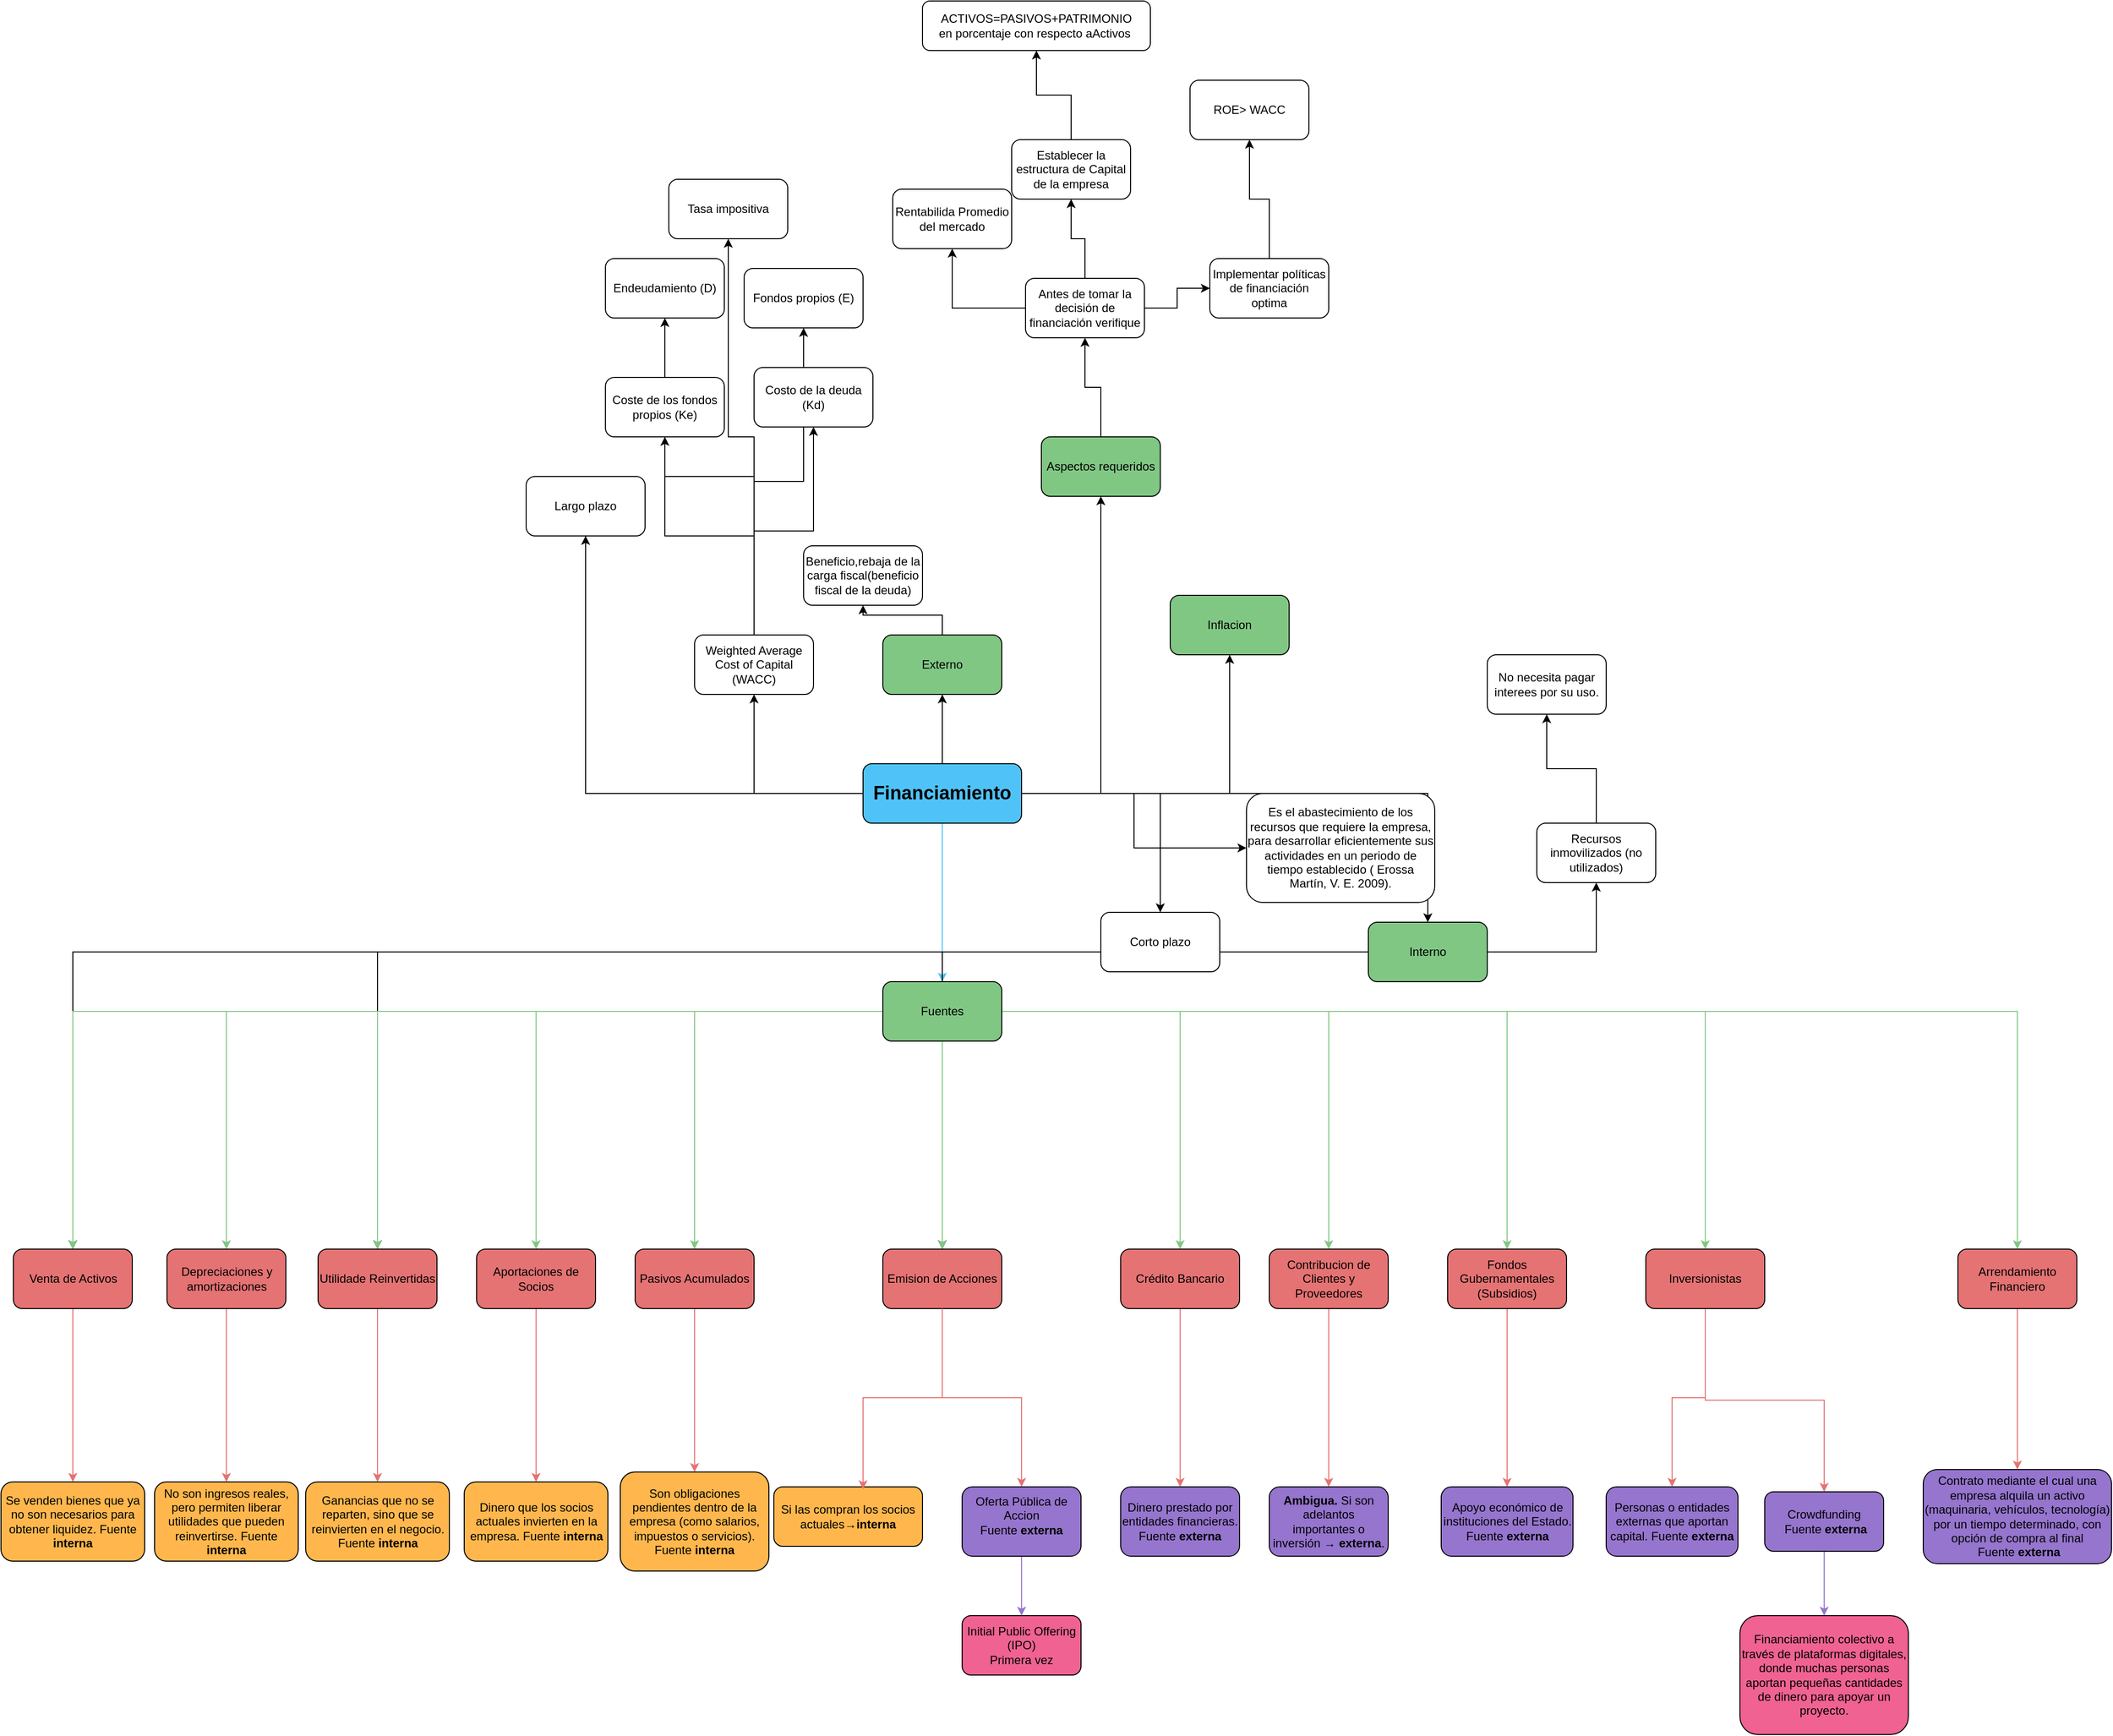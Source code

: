 <mxfile version="28.0.4">
  <diagram name="Página-1" id="TjNFlW6NWofa_cNuOdxB">
    <mxGraphModel dx="2374" dy="3942" grid="1" gridSize="10" guides="1" tooltips="1" connect="1" arrows="1" fold="1" page="1" pageScale="1" pageWidth="827" pageHeight="1169" math="0" shadow="0">
      <root>
        <mxCell id="0" />
        <mxCell id="1" parent="0" />
        <mxCell id="KTND9oDVZpm14y3yl26l-4" style="edgeStyle=orthogonalEdgeStyle;rounded=0;orthogonalLoop=1;jettySize=auto;html=1;" parent="1" source="KTND9oDVZpm14y3yl26l-1" target="KTND9oDVZpm14y3yl26l-3" edge="1">
          <mxGeometry relative="1" as="geometry" />
        </mxCell>
        <mxCell id="KTND9oDVZpm14y3yl26l-5" value="" style="edgeStyle=orthogonalEdgeStyle;rounded=0;orthogonalLoop=1;jettySize=auto;html=1;" parent="1" source="KTND9oDVZpm14y3yl26l-1" target="KTND9oDVZpm14y3yl26l-2" edge="1">
          <mxGeometry relative="1" as="geometry" />
        </mxCell>
        <mxCell id="KTND9oDVZpm14y3yl26l-7" style="edgeStyle=orthogonalEdgeStyle;rounded=0;orthogonalLoop=1;jettySize=auto;html=1;" parent="1" source="KTND9oDVZpm14y3yl26l-1" target="KTND9oDVZpm14y3yl26l-6" edge="1">
          <mxGeometry relative="1" as="geometry" />
        </mxCell>
        <mxCell id="KTND9oDVZpm14y3yl26l-9" style="edgeStyle=orthogonalEdgeStyle;rounded=0;orthogonalLoop=1;jettySize=auto;html=1;" parent="1" source="KTND9oDVZpm14y3yl26l-1" target="KTND9oDVZpm14y3yl26l-8" edge="1">
          <mxGeometry relative="1" as="geometry" />
        </mxCell>
        <mxCell id="KTND9oDVZpm14y3yl26l-11" style="edgeStyle=orthogonalEdgeStyle;rounded=0;orthogonalLoop=1;jettySize=auto;html=1;" parent="1" source="KTND9oDVZpm14y3yl26l-1" target="KTND9oDVZpm14y3yl26l-10" edge="1">
          <mxGeometry relative="1" as="geometry" />
        </mxCell>
        <mxCell id="KTND9oDVZpm14y3yl26l-13" style="edgeStyle=orthogonalEdgeStyle;rounded=0;orthogonalLoop=1;jettySize=auto;html=1;strokeColor=#4FC3F7;" parent="1" source="KTND9oDVZpm14y3yl26l-1" target="KTND9oDVZpm14y3yl26l-12" edge="1">
          <mxGeometry relative="1" as="geometry" />
        </mxCell>
        <mxCell id="KTND9oDVZpm14y3yl26l-15" style="edgeStyle=orthogonalEdgeStyle;rounded=0;orthogonalLoop=1;jettySize=auto;html=1;" parent="1" source="KTND9oDVZpm14y3yl26l-1" target="KTND9oDVZpm14y3yl26l-14" edge="1">
          <mxGeometry relative="1" as="geometry" />
        </mxCell>
        <mxCell id="KTND9oDVZpm14y3yl26l-17" style="edgeStyle=orthogonalEdgeStyle;rounded=0;orthogonalLoop=1;jettySize=auto;html=1;" parent="1" source="KTND9oDVZpm14y3yl26l-1" target="KTND9oDVZpm14y3yl26l-16" edge="1">
          <mxGeometry relative="1" as="geometry" />
        </mxCell>
        <mxCell id="0xnec-Mk-vu0-STN8-jQ-18" style="edgeStyle=orthogonalEdgeStyle;rounded=0;orthogonalLoop=1;jettySize=auto;html=1;entryX=0.5;entryY=1;entryDx=0;entryDy=0;" parent="1" source="KTND9oDVZpm14y3yl26l-1" target="0xnec-Mk-vu0-STN8-jQ-17" edge="1">
          <mxGeometry relative="1" as="geometry" />
        </mxCell>
        <mxCell id="KTND9oDVZpm14y3yl26l-1" value="&lt;font style=&quot;font-size: 19px;&quot;&gt;&lt;b style=&quot;&quot;&gt;Financiamiento&lt;/b&gt;&lt;/font&gt;" style="rounded=1;whiteSpace=wrap;html=1;fillColor=#4FC3F7;" parent="1" vertex="1">
          <mxGeometry x="250" y="270" width="160" height="60" as="geometry" />
        </mxCell>
        <mxCell id="KTND9oDVZpm14y3yl26l-21" style="edgeStyle=orthogonalEdgeStyle;rounded=0;orthogonalLoop=1;jettySize=auto;html=1;" parent="1" source="KTND9oDVZpm14y3yl26l-2" target="KTND9oDVZpm14y3yl26l-20" edge="1">
          <mxGeometry relative="1" as="geometry" />
        </mxCell>
        <mxCell id="KTND9oDVZpm14y3yl26l-27" style="edgeStyle=orthogonalEdgeStyle;rounded=0;orthogonalLoop=1;jettySize=auto;html=1;" parent="1" source="KTND9oDVZpm14y3yl26l-2" target="KTND9oDVZpm14y3yl26l-24" edge="1">
          <mxGeometry relative="1" as="geometry" />
        </mxCell>
        <mxCell id="KTND9oDVZpm14y3yl26l-30" style="edgeStyle=orthogonalEdgeStyle;rounded=0;orthogonalLoop=1;jettySize=auto;html=1;" parent="1" source="KTND9oDVZpm14y3yl26l-2" target="KTND9oDVZpm14y3yl26l-28" edge="1">
          <mxGeometry relative="1" as="geometry" />
        </mxCell>
        <mxCell id="KTND9oDVZpm14y3yl26l-33" style="edgeStyle=orthogonalEdgeStyle;rounded=0;orthogonalLoop=1;jettySize=auto;html=1;" parent="1" source="KTND9oDVZpm14y3yl26l-2" target="KTND9oDVZpm14y3yl26l-31" edge="1">
          <mxGeometry relative="1" as="geometry" />
        </mxCell>
        <mxCell id="KTND9oDVZpm14y3yl26l-2" value="Interno" style="rounded=1;whiteSpace=wrap;html=1;fillColor=#81C784;" parent="1" vertex="1">
          <mxGeometry x="760" y="430" width="120" height="60" as="geometry" />
        </mxCell>
        <mxCell id="0xnec-Mk-vu0-STN8-jQ-2" style="edgeStyle=orthogonalEdgeStyle;rounded=0;orthogonalLoop=1;jettySize=auto;html=1;" parent="1" source="KTND9oDVZpm14y3yl26l-3" target="0xnec-Mk-vu0-STN8-jQ-1" edge="1">
          <mxGeometry relative="1" as="geometry" />
        </mxCell>
        <mxCell id="KTND9oDVZpm14y3yl26l-3" value="Externo" style="rounded=1;whiteSpace=wrap;html=1;fillColor=#81C784;" parent="1" vertex="1">
          <mxGeometry x="270" y="140" width="120" height="60" as="geometry" />
        </mxCell>
        <mxCell id="KTND9oDVZpm14y3yl26l-6" value="Corto plazo" style="rounded=1;whiteSpace=wrap;html=1;" parent="1" vertex="1">
          <mxGeometry x="490" y="420" width="120" height="60" as="geometry" />
        </mxCell>
        <mxCell id="KTND9oDVZpm14y3yl26l-8" value="Largo plazo" style="rounded=1;whiteSpace=wrap;html=1;" parent="1" vertex="1">
          <mxGeometry x="-90" y="-20" width="120" height="60" as="geometry" />
        </mxCell>
        <mxCell id="0xnec-Mk-vu0-STN8-jQ-30" style="edgeStyle=orthogonalEdgeStyle;rounded=0;orthogonalLoop=1;jettySize=auto;html=1;" parent="1" source="KTND9oDVZpm14y3yl26l-10" target="0xnec-Mk-vu0-STN8-jQ-29" edge="1">
          <mxGeometry relative="1" as="geometry" />
        </mxCell>
        <mxCell id="KTND9oDVZpm14y3yl26l-10" value="Aspectos requeridos" style="rounded=1;whiteSpace=wrap;html=1;fillColor=#81C784;" parent="1" vertex="1">
          <mxGeometry x="430" y="-60" width="120" height="60" as="geometry" />
        </mxCell>
        <mxCell id="KTND9oDVZpm14y3yl26l-26" style="edgeStyle=orthogonalEdgeStyle;rounded=0;orthogonalLoop=1;jettySize=auto;html=1;strokeColor=#81C784;" parent="1" source="KTND9oDVZpm14y3yl26l-12" target="KTND9oDVZpm14y3yl26l-24" edge="1">
          <mxGeometry relative="1" as="geometry" />
        </mxCell>
        <mxCell id="KTND9oDVZpm14y3yl26l-29" style="edgeStyle=orthogonalEdgeStyle;rounded=0;orthogonalLoop=1;jettySize=auto;html=1;strokeColor=#81C784;" parent="1" source="KTND9oDVZpm14y3yl26l-12" target="KTND9oDVZpm14y3yl26l-28" edge="1">
          <mxGeometry relative="1" as="geometry" />
        </mxCell>
        <mxCell id="KTND9oDVZpm14y3yl26l-32" style="edgeStyle=orthogonalEdgeStyle;rounded=0;orthogonalLoop=1;jettySize=auto;html=1;strokeColor=#81C784;" parent="1" source="KTND9oDVZpm14y3yl26l-12" target="KTND9oDVZpm14y3yl26l-31" edge="1">
          <mxGeometry relative="1" as="geometry" />
        </mxCell>
        <mxCell id="KTND9oDVZpm14y3yl26l-36" style="edgeStyle=orthogonalEdgeStyle;rounded=0;orthogonalLoop=1;jettySize=auto;html=1;strokeColor=#81C784;" parent="1" source="KTND9oDVZpm14y3yl26l-12" target="KTND9oDVZpm14y3yl26l-35" edge="1">
          <mxGeometry relative="1" as="geometry" />
        </mxCell>
        <mxCell id="KTND9oDVZpm14y3yl26l-38" style="edgeStyle=orthogonalEdgeStyle;rounded=0;orthogonalLoop=1;jettySize=auto;html=1;strokeColor=#81C784;" parent="1" source="KTND9oDVZpm14y3yl26l-12" target="KTND9oDVZpm14y3yl26l-37" edge="1">
          <mxGeometry relative="1" as="geometry" />
        </mxCell>
        <mxCell id="KTND9oDVZpm14y3yl26l-40" style="edgeStyle=orthogonalEdgeStyle;rounded=0;orthogonalLoop=1;jettySize=auto;html=1;strokeColor=#81C784;" parent="1" source="KTND9oDVZpm14y3yl26l-12" target="KTND9oDVZpm14y3yl26l-39" edge="1">
          <mxGeometry relative="1" as="geometry" />
        </mxCell>
        <mxCell id="0xnec-Mk-vu0-STN8-jQ-4" style="edgeStyle=orthogonalEdgeStyle;rounded=0;orthogonalLoop=1;jettySize=auto;html=1;strokeColor=#81C784;" parent="1" source="KTND9oDVZpm14y3yl26l-12" target="0xnec-Mk-vu0-STN8-jQ-3" edge="1">
          <mxGeometry relative="1" as="geometry" />
        </mxCell>
        <mxCell id="0xnec-Mk-vu0-STN8-jQ-6" style="edgeStyle=orthogonalEdgeStyle;rounded=0;orthogonalLoop=1;jettySize=auto;html=1;strokeColor=#81C784;" parent="1" source="KTND9oDVZpm14y3yl26l-12" target="0xnec-Mk-vu0-STN8-jQ-5" edge="1">
          <mxGeometry relative="1" as="geometry" />
        </mxCell>
        <mxCell id="0xnec-Mk-vu0-STN8-jQ-12" style="edgeStyle=orthogonalEdgeStyle;rounded=0;orthogonalLoop=1;jettySize=auto;html=1;strokeColor=#81C784;" parent="1" source="KTND9oDVZpm14y3yl26l-12" target="0xnec-Mk-vu0-STN8-jQ-11" edge="1">
          <mxGeometry relative="1" as="geometry" />
        </mxCell>
        <mxCell id="0xnec-Mk-vu0-STN8-jQ-14" style="edgeStyle=orthogonalEdgeStyle;rounded=0;orthogonalLoop=1;jettySize=auto;html=1;strokeColor=#81C784;" parent="1" source="KTND9oDVZpm14y3yl26l-12" target="0xnec-Mk-vu0-STN8-jQ-13" edge="1">
          <mxGeometry relative="1" as="geometry" />
        </mxCell>
        <mxCell id="0xnec-Mk-vu0-STN8-jQ-16" style="edgeStyle=orthogonalEdgeStyle;rounded=0;orthogonalLoop=1;jettySize=auto;html=1;strokeColor=#81C784;" parent="1" source="KTND9oDVZpm14y3yl26l-12" target="0xnec-Mk-vu0-STN8-jQ-15" edge="1">
          <mxGeometry relative="1" as="geometry" />
        </mxCell>
        <mxCell id="KTND9oDVZpm14y3yl26l-12" value="Fuentes" style="rounded=1;whiteSpace=wrap;html=1;fillColor=#81C784;" parent="1" vertex="1">
          <mxGeometry x="270" y="490" width="120" height="60" as="geometry" />
        </mxCell>
        <mxCell id="KTND9oDVZpm14y3yl26l-14" value="Inflacion" style="rounded=1;whiteSpace=wrap;html=1;fillColor=#81C784;" parent="1" vertex="1">
          <mxGeometry x="560" y="100" width="120" height="60" as="geometry" />
        </mxCell>
        <mxCell id="KTND9oDVZpm14y3yl26l-16" value="Es el abastecimiento de los recursos que requiere la empresa, para desarrollar eficientemente sus actividades en un periodo de tiempo establecido ( Erossa Martín, V. E. 2009)." style="rounded=1;whiteSpace=wrap;html=1;" parent="1" vertex="1">
          <mxGeometry x="637" y="300" width="190" height="110" as="geometry" />
        </mxCell>
        <mxCell id="KTND9oDVZpm14y3yl26l-18" value="Initial Public Offering (IPO)&lt;div&gt;Primera vez&lt;/div&gt;" style="rounded=1;whiteSpace=wrap;html=1;fillColor=#F06292;" parent="1" vertex="1">
          <mxGeometry x="350" y="1130" width="120" height="60" as="geometry" />
        </mxCell>
        <mxCell id="KTND9oDVZpm14y3yl26l-23" style="edgeStyle=orthogonalEdgeStyle;rounded=0;orthogonalLoop=1;jettySize=auto;html=1;" parent="1" source="KTND9oDVZpm14y3yl26l-20" target="KTND9oDVZpm14y3yl26l-22" edge="1">
          <mxGeometry relative="1" as="geometry" />
        </mxCell>
        <mxCell id="KTND9oDVZpm14y3yl26l-20" value="Recursos inmovilizados (no utilizados)" style="rounded=1;whiteSpace=wrap;html=1;" parent="1" vertex="1">
          <mxGeometry x="930" y="330" width="120" height="60" as="geometry" />
        </mxCell>
        <mxCell id="KTND9oDVZpm14y3yl26l-22" value="No necesita pagar interees por su uso." style="rounded=1;whiteSpace=wrap;html=1;" parent="1" vertex="1">
          <mxGeometry x="880" y="160" width="120" height="60" as="geometry" />
        </mxCell>
        <mxCell id="0xnec-Mk-vu0-STN8-jQ-79" value="" style="edgeStyle=orthogonalEdgeStyle;rounded=0;orthogonalLoop=1;jettySize=auto;html=1;strokeColor=#E57373;" parent="1" source="KTND9oDVZpm14y3yl26l-24" target="0xnec-Mk-vu0-STN8-jQ-78" edge="1">
          <mxGeometry relative="1" as="geometry" />
        </mxCell>
        <mxCell id="KTND9oDVZpm14y3yl26l-24" value="Utilidade Reinvertidas" style="rounded=1;whiteSpace=wrap;html=1;fillColor=#E57373;" parent="1" vertex="1">
          <mxGeometry x="-300" y="760" width="120" height="60" as="geometry" />
        </mxCell>
        <mxCell id="0xnec-Mk-vu0-STN8-jQ-81" style="edgeStyle=orthogonalEdgeStyle;rounded=0;orthogonalLoop=1;jettySize=auto;html=1;strokeColor=#E57373;" parent="1" source="KTND9oDVZpm14y3yl26l-28" target="0xnec-Mk-vu0-STN8-jQ-80" edge="1">
          <mxGeometry relative="1" as="geometry" />
        </mxCell>
        <mxCell id="KTND9oDVZpm14y3yl26l-28" value="Venta de Activos" style="rounded=1;whiteSpace=wrap;html=1;fillColor=#E57373;" parent="1" vertex="1">
          <mxGeometry x="-607.5" y="760" width="120" height="60" as="geometry" />
        </mxCell>
        <mxCell id="0xnec-Mk-vu0-STN8-jQ-87" style="edgeStyle=orthogonalEdgeStyle;rounded=0;orthogonalLoop=1;jettySize=auto;html=1;strokeColor=#E57373;" parent="1" source="KTND9oDVZpm14y3yl26l-31" target="0xnec-Mk-vu0-STN8-jQ-7" edge="1">
          <mxGeometry relative="1" as="geometry" />
        </mxCell>
        <mxCell id="KTND9oDVZpm14y3yl26l-31" value="Emision de Acciones" style="rounded=1;whiteSpace=wrap;html=1;fillColor=#E57373;" parent="1" vertex="1">
          <mxGeometry x="270" y="760" width="120" height="60" as="geometry" />
        </mxCell>
        <mxCell id="0xnec-Mk-vu0-STN8-jQ-46" style="edgeStyle=orthogonalEdgeStyle;rounded=0;orthogonalLoop=1;jettySize=auto;html=1;strokeColor=#E57373;" parent="1" source="KTND9oDVZpm14y3yl26l-35" target="0xnec-Mk-vu0-STN8-jQ-45" edge="1">
          <mxGeometry relative="1" as="geometry" />
        </mxCell>
        <mxCell id="KTND9oDVZpm14y3yl26l-35" value="Pasivos Acumulados" style="rounded=1;whiteSpace=wrap;html=1;fillColor=#E57373;" parent="1" vertex="1">
          <mxGeometry x="20" y="760" width="120" height="60" as="geometry" />
        </mxCell>
        <mxCell id="0xnec-Mk-vu0-STN8-jQ-75" style="edgeStyle=orthogonalEdgeStyle;rounded=0;orthogonalLoop=1;jettySize=auto;html=1;strokeColor=#E57373;" parent="1" source="KTND9oDVZpm14y3yl26l-37" target="0xnec-Mk-vu0-STN8-jQ-74" edge="1">
          <mxGeometry relative="1" as="geometry" />
        </mxCell>
        <mxCell id="KTND9oDVZpm14y3yl26l-37" value="Aportaciones de Socios" style="rounded=1;whiteSpace=wrap;html=1;fillColor=#E57373;" parent="1" vertex="1">
          <mxGeometry x="-140" y="760" width="120" height="60" as="geometry" />
        </mxCell>
        <mxCell id="0xnec-Mk-vu0-STN8-jQ-77" value="" style="edgeStyle=orthogonalEdgeStyle;rounded=0;orthogonalLoop=1;jettySize=auto;html=1;strokeColor=#E57373;" parent="1" source="KTND9oDVZpm14y3yl26l-39" target="0xnec-Mk-vu0-STN8-jQ-76" edge="1">
          <mxGeometry relative="1" as="geometry" />
        </mxCell>
        <mxCell id="KTND9oDVZpm14y3yl26l-39" value="Depreciaciones y amortizaciones" style="rounded=1;whiteSpace=wrap;html=1;fillColor=#E57373;" parent="1" vertex="1">
          <mxGeometry x="-452.5" y="760" width="120" height="60" as="geometry" />
        </mxCell>
        <mxCell id="0xnec-Mk-vu0-STN8-jQ-1" value="Beneficio,rebaja de la carga fiscal(beneficio fiscal de la deuda)" style="rounded=1;whiteSpace=wrap;html=1;" parent="1" vertex="1">
          <mxGeometry x="190" y="50" width="120" height="60" as="geometry" />
        </mxCell>
        <mxCell id="0xnec-Mk-vu0-STN8-jQ-94" style="edgeStyle=orthogonalEdgeStyle;rounded=0;orthogonalLoop=1;jettySize=auto;html=1;strokeColor=#E57373;" parent="1" source="0xnec-Mk-vu0-STN8-jQ-3" target="0xnec-Mk-vu0-STN8-jQ-93" edge="1">
          <mxGeometry relative="1" as="geometry" />
        </mxCell>
        <mxCell id="0xnec-Mk-vu0-STN8-jQ-3" value="Contribucion de Clientes y Proveedores" style="rounded=1;whiteSpace=wrap;html=1;fillColor=#E57373;" parent="1" vertex="1">
          <mxGeometry x="660" y="760" width="120" height="60" as="geometry" />
        </mxCell>
        <mxCell id="0xnec-Mk-vu0-STN8-jQ-98" style="edgeStyle=orthogonalEdgeStyle;rounded=0;orthogonalLoop=1;jettySize=auto;html=1;strokeColor=#E57373;" parent="1" source="0xnec-Mk-vu0-STN8-jQ-5" target="0xnec-Mk-vu0-STN8-jQ-97" edge="1">
          <mxGeometry relative="1" as="geometry" />
        </mxCell>
        <mxCell id="0xnec-Mk-vu0-STN8-jQ-5" value="Fondos Gubernamentales&lt;div&gt;(Subsidios)&lt;/div&gt;" style="rounded=1;whiteSpace=wrap;html=1;fillColor=#E57373;" parent="1" vertex="1">
          <mxGeometry x="840" y="760" width="120" height="60" as="geometry" />
        </mxCell>
        <mxCell id="0xnec-Mk-vu0-STN8-jQ-88" style="edgeStyle=orthogonalEdgeStyle;rounded=0;orthogonalLoop=1;jettySize=auto;html=1;strokeColor=#9575CD;" parent="1" source="0xnec-Mk-vu0-STN8-jQ-7" target="KTND9oDVZpm14y3yl26l-18" edge="1">
          <mxGeometry relative="1" as="geometry" />
        </mxCell>
        <mxCell id="0xnec-Mk-vu0-STN8-jQ-7" value="&lt;div&gt;&lt;span style=&quot;background-color: transparent; color: light-dark(rgb(0, 0, 0), rgb(255, 255, 255));&quot;&gt;Oferta Pública de Accion&lt;/span&gt;&lt;/div&gt;&lt;div&gt;&lt;span style=&quot;background-color: transparent; color: light-dark(rgb(0, 0, 0), rgb(255, 255, 255));&quot;&gt;Fuente &lt;/span&gt;&lt;strong style=&quot;background-color: transparent; color: light-dark(rgb(0, 0, 0), rgb(255, 255, 255));&quot;&gt;externa&lt;/strong&gt;&lt;/div&gt;&lt;div&gt;&lt;p&gt; &lt;/p&gt;&lt;/div&gt;" style="rounded=1;whiteSpace=wrap;html=1;fillColor=#9575CD;" parent="1" vertex="1">
          <mxGeometry x="350" y="1000" width="120" height="70" as="geometry" />
        </mxCell>
        <mxCell id="JUGJ94azrqPMe_hu17Fd-2" style="edgeStyle=orthogonalEdgeStyle;rounded=0;orthogonalLoop=1;jettySize=auto;html=1;strokeColor=#E57373;" edge="1" parent="1" source="0xnec-Mk-vu0-STN8-jQ-11" target="JUGJ94azrqPMe_hu17Fd-1">
          <mxGeometry relative="1" as="geometry" />
        </mxCell>
        <mxCell id="JUGJ94azrqPMe_hu17Fd-7" style="edgeStyle=orthogonalEdgeStyle;rounded=0;orthogonalLoop=1;jettySize=auto;html=1;strokeColor=#E57373;" edge="1" parent="1" source="0xnec-Mk-vu0-STN8-jQ-11" target="JUGJ94azrqPMe_hu17Fd-3">
          <mxGeometry relative="1" as="geometry" />
        </mxCell>
        <mxCell id="0xnec-Mk-vu0-STN8-jQ-11" value="Inversionistas" style="rounded=1;whiteSpace=wrap;html=1;fillColor=#E57373;" parent="1" vertex="1">
          <mxGeometry x="1040" y="760" width="120" height="60" as="geometry" />
        </mxCell>
        <mxCell id="JUGJ94azrqPMe_hu17Fd-11" style="edgeStyle=orthogonalEdgeStyle;rounded=0;orthogonalLoop=1;jettySize=auto;html=1;strokeColor=#E57373;" edge="1" parent="1" source="0xnec-Mk-vu0-STN8-jQ-13" target="JUGJ94azrqPMe_hu17Fd-10">
          <mxGeometry relative="1" as="geometry" />
        </mxCell>
        <mxCell id="0xnec-Mk-vu0-STN8-jQ-13" value="Arrendamiento Financiero" style="rounded=1;whiteSpace=wrap;html=1;fillColor=#E57373;" parent="1" vertex="1">
          <mxGeometry x="1355" y="760" width="120" height="60" as="geometry" />
        </mxCell>
        <mxCell id="0xnec-Mk-vu0-STN8-jQ-92" style="edgeStyle=orthogonalEdgeStyle;rounded=0;orthogonalLoop=1;jettySize=auto;html=1;strokeColor=#E57373;" parent="1" source="0xnec-Mk-vu0-STN8-jQ-15" target="0xnec-Mk-vu0-STN8-jQ-91" edge="1">
          <mxGeometry relative="1" as="geometry" />
        </mxCell>
        <mxCell id="0xnec-Mk-vu0-STN8-jQ-15" value="Crédito Bancario" style="rounded=1;whiteSpace=wrap;html=1;fillColor=#E57373;" parent="1" vertex="1">
          <mxGeometry x="510" y="760" width="120" height="60" as="geometry" />
        </mxCell>
        <mxCell id="0xnec-Mk-vu0-STN8-jQ-21" style="edgeStyle=orthogonalEdgeStyle;rounded=0;orthogonalLoop=1;jettySize=auto;html=1;" parent="1" source="0xnec-Mk-vu0-STN8-jQ-17" target="0xnec-Mk-vu0-STN8-jQ-19" edge="1">
          <mxGeometry relative="1" as="geometry" />
        </mxCell>
        <mxCell id="0xnec-Mk-vu0-STN8-jQ-22" style="edgeStyle=orthogonalEdgeStyle;rounded=0;orthogonalLoop=1;jettySize=auto;html=1;" parent="1" source="0xnec-Mk-vu0-STN8-jQ-17" target="0xnec-Mk-vu0-STN8-jQ-20" edge="1">
          <mxGeometry relative="1" as="geometry" />
        </mxCell>
        <mxCell id="0xnec-Mk-vu0-STN8-jQ-24" style="edgeStyle=orthogonalEdgeStyle;rounded=0;orthogonalLoop=1;jettySize=auto;html=1;" parent="1" source="0xnec-Mk-vu0-STN8-jQ-17" target="0xnec-Mk-vu0-STN8-jQ-23" edge="1">
          <mxGeometry relative="1" as="geometry" />
        </mxCell>
        <mxCell id="0xnec-Mk-vu0-STN8-jQ-26" style="edgeStyle=orthogonalEdgeStyle;rounded=0;orthogonalLoop=1;jettySize=auto;html=1;" parent="1" source="0xnec-Mk-vu0-STN8-jQ-17" target="0xnec-Mk-vu0-STN8-jQ-25" edge="1">
          <mxGeometry relative="1" as="geometry" />
        </mxCell>
        <mxCell id="0xnec-Mk-vu0-STN8-jQ-28" style="edgeStyle=orthogonalEdgeStyle;rounded=0;orthogonalLoop=1;jettySize=auto;html=1;" parent="1" source="0xnec-Mk-vu0-STN8-jQ-17" target="0xnec-Mk-vu0-STN8-jQ-27" edge="1">
          <mxGeometry relative="1" as="geometry" />
        </mxCell>
        <mxCell id="0xnec-Mk-vu0-STN8-jQ-17" value="Weighted Average Cost of Capital (WACC&lt;span style=&quot;background-color: transparent; color: light-dark(rgb(0, 0, 0), rgb(255, 255, 255));&quot;&gt;)&lt;/span&gt;" style="rounded=1;whiteSpace=wrap;html=1;" parent="1" vertex="1">
          <mxGeometry x="80" y="140" width="120" height="60" as="geometry" />
        </mxCell>
        <mxCell id="0xnec-Mk-vu0-STN8-jQ-19" value="Coste de los fondos propios (Ke)" style="rounded=1;whiteSpace=wrap;html=1;" parent="1" vertex="1">
          <mxGeometry x="-10" y="-120" width="120" height="60" as="geometry" />
        </mxCell>
        <mxCell id="0xnec-Mk-vu0-STN8-jQ-20" value="Costo de la deuda (Kd)" style="rounded=1;whiteSpace=wrap;html=1;" parent="1" vertex="1">
          <mxGeometry x="140" y="-130" width="120" height="60" as="geometry" />
        </mxCell>
        <mxCell id="0xnec-Mk-vu0-STN8-jQ-23" value="Fondos propios (E)" style="rounded=1;whiteSpace=wrap;html=1;" parent="1" vertex="1">
          <mxGeometry x="130" y="-230" width="120" height="60" as="geometry" />
        </mxCell>
        <mxCell id="0xnec-Mk-vu0-STN8-jQ-25" value="Endeudamiento (D)" style="rounded=1;whiteSpace=wrap;html=1;" parent="1" vertex="1">
          <mxGeometry x="-10" y="-240" width="120" height="60" as="geometry" />
        </mxCell>
        <mxCell id="0xnec-Mk-vu0-STN8-jQ-27" value="Tasa impositiva" style="rounded=1;whiteSpace=wrap;html=1;" parent="1" vertex="1">
          <mxGeometry x="54" y="-320" width="120" height="60" as="geometry" />
        </mxCell>
        <mxCell id="0xnec-Mk-vu0-STN8-jQ-32" style="edgeStyle=orthogonalEdgeStyle;rounded=0;orthogonalLoop=1;jettySize=auto;html=1;" parent="1" source="0xnec-Mk-vu0-STN8-jQ-29" target="0xnec-Mk-vu0-STN8-jQ-31" edge="1">
          <mxGeometry relative="1" as="geometry" />
        </mxCell>
        <mxCell id="0xnec-Mk-vu0-STN8-jQ-34" style="edgeStyle=orthogonalEdgeStyle;rounded=0;orthogonalLoop=1;jettySize=auto;html=1;" parent="1" source="0xnec-Mk-vu0-STN8-jQ-29" target="0xnec-Mk-vu0-STN8-jQ-33" edge="1">
          <mxGeometry relative="1" as="geometry" />
        </mxCell>
        <mxCell id="0xnec-Mk-vu0-STN8-jQ-37" value="" style="edgeStyle=orthogonalEdgeStyle;rounded=0;orthogonalLoop=1;jettySize=auto;html=1;" parent="1" source="0xnec-Mk-vu0-STN8-jQ-29" target="0xnec-Mk-vu0-STN8-jQ-35" edge="1">
          <mxGeometry relative="1" as="geometry" />
        </mxCell>
        <mxCell id="0xnec-Mk-vu0-STN8-jQ-29" value="Antes de tomar la decisión de financiación verifique" style="rounded=1;whiteSpace=wrap;html=1;" parent="1" vertex="1">
          <mxGeometry x="414" y="-220" width="120" height="60" as="geometry" />
        </mxCell>
        <mxCell id="0xnec-Mk-vu0-STN8-jQ-31" value="Rentabilida Promedio del mercado" style="rounded=1;whiteSpace=wrap;html=1;" parent="1" vertex="1">
          <mxGeometry x="280" y="-310" width="120" height="60" as="geometry" />
        </mxCell>
        <mxCell id="0xnec-Mk-vu0-STN8-jQ-41" value="" style="edgeStyle=orthogonalEdgeStyle;rounded=0;orthogonalLoop=1;jettySize=auto;html=1;" parent="1" source="0xnec-Mk-vu0-STN8-jQ-33" target="0xnec-Mk-vu0-STN8-jQ-40" edge="1">
          <mxGeometry relative="1" as="geometry" />
        </mxCell>
        <mxCell id="0xnec-Mk-vu0-STN8-jQ-33" value="Establecer la estructura de Capital de la empresa" style="rounded=1;whiteSpace=wrap;html=1;" parent="1" vertex="1">
          <mxGeometry x="400" y="-360" width="120" height="60" as="geometry" />
        </mxCell>
        <mxCell id="0xnec-Mk-vu0-STN8-jQ-39" value="" style="edgeStyle=orthogonalEdgeStyle;rounded=0;orthogonalLoop=1;jettySize=auto;html=1;" parent="1" source="0xnec-Mk-vu0-STN8-jQ-35" target="0xnec-Mk-vu0-STN8-jQ-38" edge="1">
          <mxGeometry relative="1" as="geometry" />
        </mxCell>
        <mxCell id="0xnec-Mk-vu0-STN8-jQ-35" value="Implementar políticas de financiación optima" style="rounded=1;whiteSpace=wrap;html=1;" parent="1" vertex="1">
          <mxGeometry x="600" y="-240" width="120" height="60" as="geometry" />
        </mxCell>
        <mxCell id="0xnec-Mk-vu0-STN8-jQ-38" value="ROE&amp;gt; WACC" style="whiteSpace=wrap;html=1;rounded=1;" parent="1" vertex="1">
          <mxGeometry x="580" y="-420" width="120" height="60" as="geometry" />
        </mxCell>
        <mxCell id="0xnec-Mk-vu0-STN8-jQ-40" value="ACTIVOS=PASIVOS+PATRIMONIO&lt;div&gt;en porcentaje con respecto aActivos&amp;nbsp;&lt;/div&gt;" style="whiteSpace=wrap;html=1;rounded=1;" parent="1" vertex="1">
          <mxGeometry x="310" y="-500" width="230" height="50" as="geometry" />
        </mxCell>
        <mxCell id="0xnec-Mk-vu0-STN8-jQ-45" value="&lt;p&gt;Son obligaciones pendientes dentro de la empresa (como salarios, impuestos o servicios). Fuente &lt;strong&gt;interna&lt;/strong&gt; &lt;/p&gt;" style="rounded=1;whiteSpace=wrap;html=1;fillColor=#FFB74D;" parent="1" vertex="1">
          <mxGeometry x="5" y="985" width="150" height="100" as="geometry" />
        </mxCell>
        <mxCell id="0xnec-Mk-vu0-STN8-jQ-74" value="&lt;p&gt;Dinero que los socios actuales invierten en la empresa. Fuente &lt;strong&gt;interna&lt;/strong&gt;&lt;/p&gt;" style="rounded=1;whiteSpace=wrap;html=1;fillColor=#FFB74D;" parent="1" vertex="1">
          <mxGeometry x="-152.5" y="995" width="145" height="80" as="geometry" />
        </mxCell>
        <mxCell id="0xnec-Mk-vu0-STN8-jQ-76" value="&lt;p&gt;No son ingresos reales, pero permiten liberar utilidades que pueden reinvertirse. Fuente &lt;strong&gt;interna&lt;/strong&gt; &lt;/p&gt;" style="rounded=1;whiteSpace=wrap;html=1;fillColor=#FFB74D;" parent="1" vertex="1">
          <mxGeometry x="-465" y="995" width="145" height="80" as="geometry" />
        </mxCell>
        <mxCell id="0xnec-Mk-vu0-STN8-jQ-78" value="&lt;p&gt;Ganancias que no se reparten, sino que se reinvierten en el negocio. Fuente &lt;strong&gt;interna&lt;/strong&gt; &lt;/p&gt;" style="rounded=1;whiteSpace=wrap;html=1;fillColor=#FFB74D;" parent="1" vertex="1">
          <mxGeometry x="-312.5" y="995" width="145" height="80" as="geometry" />
        </mxCell>
        <mxCell id="0xnec-Mk-vu0-STN8-jQ-80" value="&lt;p&gt;Se venden bienes que ya no son necesarios para obtener liquidez. Fuente &lt;strong&gt;interna&lt;/strong&gt; &lt;/p&gt;" style="rounded=1;whiteSpace=wrap;html=1;fillColor=#FFB74D;" parent="1" vertex="1">
          <mxGeometry x="-620" y="995" width="145" height="80" as="geometry" />
        </mxCell>
        <mxCell id="0xnec-Mk-vu0-STN8-jQ-85" value="&lt;p&gt;Si las compran los socios actuales→&lt;strong&gt;interna&lt;/strong&gt;&lt;/p&gt;" style="rounded=1;whiteSpace=wrap;html=1;fillColor=#FFB74D;" parent="1" vertex="1">
          <mxGeometry x="160" y="1000" width="150" height="60" as="geometry" />
        </mxCell>
        <mxCell id="0xnec-Mk-vu0-STN8-jQ-86" style="edgeStyle=orthogonalEdgeStyle;rounded=0;orthogonalLoop=1;jettySize=auto;html=1;entryX=0.6;entryY=0.039;entryDx=0;entryDy=0;entryPerimeter=0;strokeColor=#E57373;" parent="1" source="KTND9oDVZpm14y3yl26l-31" target="0xnec-Mk-vu0-STN8-jQ-85" edge="1">
          <mxGeometry relative="1" as="geometry" />
        </mxCell>
        <mxCell id="0xnec-Mk-vu0-STN8-jQ-91" value="&lt;div&gt;&lt;p&gt;Dinero prestado por entidades financieras. Fuente &lt;strong&gt;externa&lt;/strong&gt; &lt;/p&gt;&lt;/div&gt;&lt;div&gt;&lt;p&gt; &lt;/p&gt;&lt;/div&gt;" style="rounded=1;whiteSpace=wrap;html=1;fillColor=#9575CD;" parent="1" vertex="1">
          <mxGeometry x="510" y="1000" width="120" height="70" as="geometry" />
        </mxCell>
        <mxCell id="0xnec-Mk-vu0-STN8-jQ-93" value="&lt;div&gt;&lt;p&gt; &lt;strong&gt;Ambigua.&lt;/strong&gt; Si son adelantos importantes o inversión → &lt;strong&gt;externa&lt;/strong&gt;.&lt;br&gt;&lt;/p&gt;&lt;/div&gt;&lt;div&gt;&lt;p&gt; &lt;/p&gt;&lt;/div&gt;" style="rounded=1;whiteSpace=wrap;html=1;fillColor=#9575CD;" parent="1" vertex="1">
          <mxGeometry x="660" y="1000" width="120" height="70" as="geometry" />
        </mxCell>
        <mxCell id="0xnec-Mk-vu0-STN8-jQ-97" value="&lt;div&gt;&lt;p&gt;Apoyo económico de instituciones del Estado. Fuente &lt;strong&gt;externa&lt;/strong&gt;&lt;/p&gt;&lt;/div&gt;&lt;div&gt;&lt;p&gt; &lt;/p&gt;&lt;/div&gt;" style="rounded=1;whiteSpace=wrap;html=1;fillColor=#9575CD;" parent="1" vertex="1">
          <mxGeometry x="833.5" y="1000" width="133" height="70" as="geometry" />
        </mxCell>
        <mxCell id="JUGJ94azrqPMe_hu17Fd-1" value="&lt;div&gt;&lt;p&gt;Personas o entidades externas que aportan capital. Fuente &lt;strong&gt;externa&lt;/strong&gt;&lt;/p&gt;&lt;/div&gt;&lt;div&gt;&lt;p&gt; &lt;/p&gt;&lt;/div&gt;" style="rounded=1;whiteSpace=wrap;html=1;fillColor=#9575CD;" vertex="1" parent="1">
          <mxGeometry x="1000" y="1000" width="133" height="70" as="geometry" />
        </mxCell>
        <mxCell id="JUGJ94azrqPMe_hu17Fd-9" style="edgeStyle=orthogonalEdgeStyle;rounded=0;orthogonalLoop=1;jettySize=auto;html=1;strokeColor=#9575CD;" edge="1" parent="1" source="JUGJ94azrqPMe_hu17Fd-3" target="JUGJ94azrqPMe_hu17Fd-8">
          <mxGeometry relative="1" as="geometry" />
        </mxCell>
        <mxCell id="JUGJ94azrqPMe_hu17Fd-3" value="Crowdfunding&lt;div&gt;&amp;nbsp;Fuente&amp;nbsp;&lt;strong&gt;externa&lt;/strong&gt;&lt;/div&gt;" style="rounded=1;whiteSpace=wrap;html=1;fillColor=#9575CD;" vertex="1" parent="1">
          <mxGeometry x="1160" y="1005" width="120" height="60" as="geometry" />
        </mxCell>
        <mxCell id="JUGJ94azrqPMe_hu17Fd-8" value="Financiamiento colectivo a través de plataformas digitales, donde muchas personas aportan pequeñas cantidades de dinero para apoyar un proyecto." style="rounded=1;whiteSpace=wrap;html=1;fillColor=#F06292;" vertex="1" parent="1">
          <mxGeometry x="1135" y="1130" width="170" height="120" as="geometry" />
        </mxCell>
        <mxCell id="JUGJ94azrqPMe_hu17Fd-10" value="Contrato mediante el cual una empresa alquila un activo (maquinaria, vehículos, tecnología) por un tiempo determinado, con opción de compra al final&lt;div&gt;&amp;nbsp;Fuente&amp;nbsp;&lt;strong&gt;externa&lt;/strong&gt;&lt;/div&gt;" style="rounded=1;whiteSpace=wrap;html=1;fillColor=#9575CD;" vertex="1" parent="1">
          <mxGeometry x="1320" y="982.5" width="190" height="95" as="geometry" />
        </mxCell>
      </root>
    </mxGraphModel>
  </diagram>
</mxfile>
